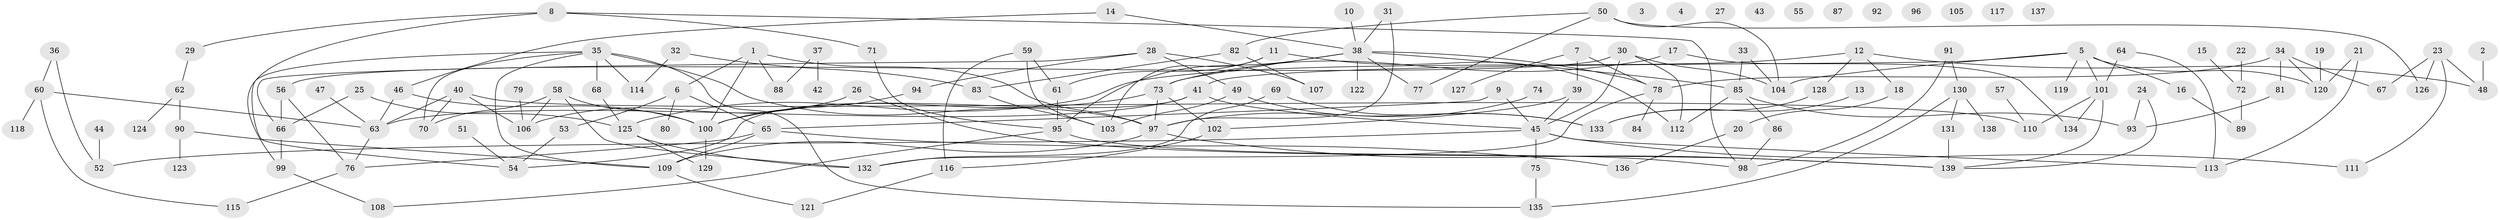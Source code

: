 // Generated by graph-tools (version 1.1) at 2025/25/03/09/25 03:25:16]
// undirected, 139 vertices, 184 edges
graph export_dot {
graph [start="1"]
  node [color=gray90,style=filled];
  1;
  2;
  3;
  4;
  5;
  6;
  7;
  8;
  9;
  10;
  11;
  12;
  13;
  14;
  15;
  16;
  17;
  18;
  19;
  20;
  21;
  22;
  23;
  24;
  25;
  26;
  27;
  28;
  29;
  30;
  31;
  32;
  33;
  34;
  35;
  36;
  37;
  38;
  39;
  40;
  41;
  42;
  43;
  44;
  45;
  46;
  47;
  48;
  49;
  50;
  51;
  52;
  53;
  54;
  55;
  56;
  57;
  58;
  59;
  60;
  61;
  62;
  63;
  64;
  65;
  66;
  67;
  68;
  69;
  70;
  71;
  72;
  73;
  74;
  75;
  76;
  77;
  78;
  79;
  80;
  81;
  82;
  83;
  84;
  85;
  86;
  87;
  88;
  89;
  90;
  91;
  92;
  93;
  94;
  95;
  96;
  97;
  98;
  99;
  100;
  101;
  102;
  103;
  104;
  105;
  106;
  107;
  108;
  109;
  110;
  111;
  112;
  113;
  114;
  115;
  116;
  117;
  118;
  119;
  120;
  121;
  122;
  123;
  124;
  125;
  126;
  127;
  128;
  129;
  130;
  131;
  132;
  133;
  134;
  135;
  136;
  137;
  138;
  139;
  1 -- 6;
  1 -- 88;
  1 -- 97;
  1 -- 100;
  2 -- 48;
  5 -- 16;
  5 -- 41;
  5 -- 101;
  5 -- 104;
  5 -- 119;
  5 -- 120;
  6 -- 53;
  6 -- 65;
  6 -- 80;
  7 -- 39;
  7 -- 78;
  7 -- 127;
  8 -- 29;
  8 -- 54;
  8 -- 71;
  8 -- 98;
  9 -- 45;
  9 -- 65;
  10 -- 38;
  11 -- 61;
  11 -- 103;
  11 -- 112;
  12 -- 18;
  12 -- 48;
  12 -- 125;
  12 -- 128;
  13 -- 133;
  14 -- 38;
  14 -- 46;
  15 -- 72;
  16 -- 89;
  17 -- 73;
  17 -- 134;
  18 -- 20;
  19 -- 120;
  20 -- 136;
  21 -- 113;
  21 -- 120;
  22 -- 72;
  23 -- 48;
  23 -- 67;
  23 -- 111;
  23 -- 126;
  24 -- 93;
  24 -- 139;
  25 -- 66;
  25 -- 125;
  26 -- 106;
  26 -- 139;
  28 -- 49;
  28 -- 66;
  28 -- 94;
  28 -- 107;
  29 -- 62;
  30 -- 45;
  30 -- 56;
  30 -- 104;
  30 -- 112;
  31 -- 38;
  31 -- 97;
  32 -- 83;
  32 -- 114;
  33 -- 85;
  33 -- 104;
  34 -- 67;
  34 -- 78;
  34 -- 81;
  34 -- 120;
  35 -- 68;
  35 -- 70;
  35 -- 97;
  35 -- 99;
  35 -- 109;
  35 -- 114;
  35 -- 135;
  36 -- 52;
  36 -- 60;
  37 -- 42;
  37 -- 88;
  38 -- 73;
  38 -- 77;
  38 -- 78;
  38 -- 85;
  38 -- 95;
  38 -- 122;
  39 -- 45;
  39 -- 102;
  40 -- 63;
  40 -- 70;
  40 -- 106;
  40 -- 110;
  41 -- 45;
  41 -- 54;
  41 -- 63;
  44 -- 52;
  45 -- 52;
  45 -- 75;
  45 -- 111;
  45 -- 113;
  46 -- 63;
  46 -- 100;
  47 -- 63;
  49 -- 103;
  49 -- 133;
  50 -- 77;
  50 -- 82;
  50 -- 104;
  50 -- 126;
  51 -- 54;
  53 -- 54;
  56 -- 66;
  56 -- 76;
  57 -- 110;
  58 -- 70;
  58 -- 100;
  58 -- 106;
  58 -- 132;
  59 -- 61;
  59 -- 103;
  59 -- 116;
  60 -- 63;
  60 -- 115;
  60 -- 118;
  61 -- 95;
  62 -- 90;
  62 -- 124;
  63 -- 76;
  64 -- 101;
  64 -- 113;
  65 -- 76;
  65 -- 109;
  65 -- 136;
  66 -- 99;
  68 -- 125;
  69 -- 132;
  69 -- 133;
  71 -- 95;
  72 -- 89;
  73 -- 97;
  73 -- 100;
  73 -- 102;
  74 -- 97;
  75 -- 135;
  76 -- 115;
  78 -- 84;
  78 -- 132;
  79 -- 106;
  81 -- 93;
  82 -- 83;
  82 -- 107;
  83 -- 103;
  85 -- 86;
  85 -- 93;
  85 -- 112;
  86 -- 98;
  90 -- 109;
  90 -- 123;
  91 -- 98;
  91 -- 130;
  94 -- 100;
  95 -- 98;
  95 -- 108;
  97 -- 109;
  97 -- 139;
  99 -- 108;
  100 -- 129;
  101 -- 110;
  101 -- 134;
  101 -- 139;
  102 -- 116;
  109 -- 121;
  116 -- 121;
  125 -- 129;
  125 -- 132;
  128 -- 133;
  130 -- 131;
  130 -- 135;
  130 -- 138;
  131 -- 139;
}
